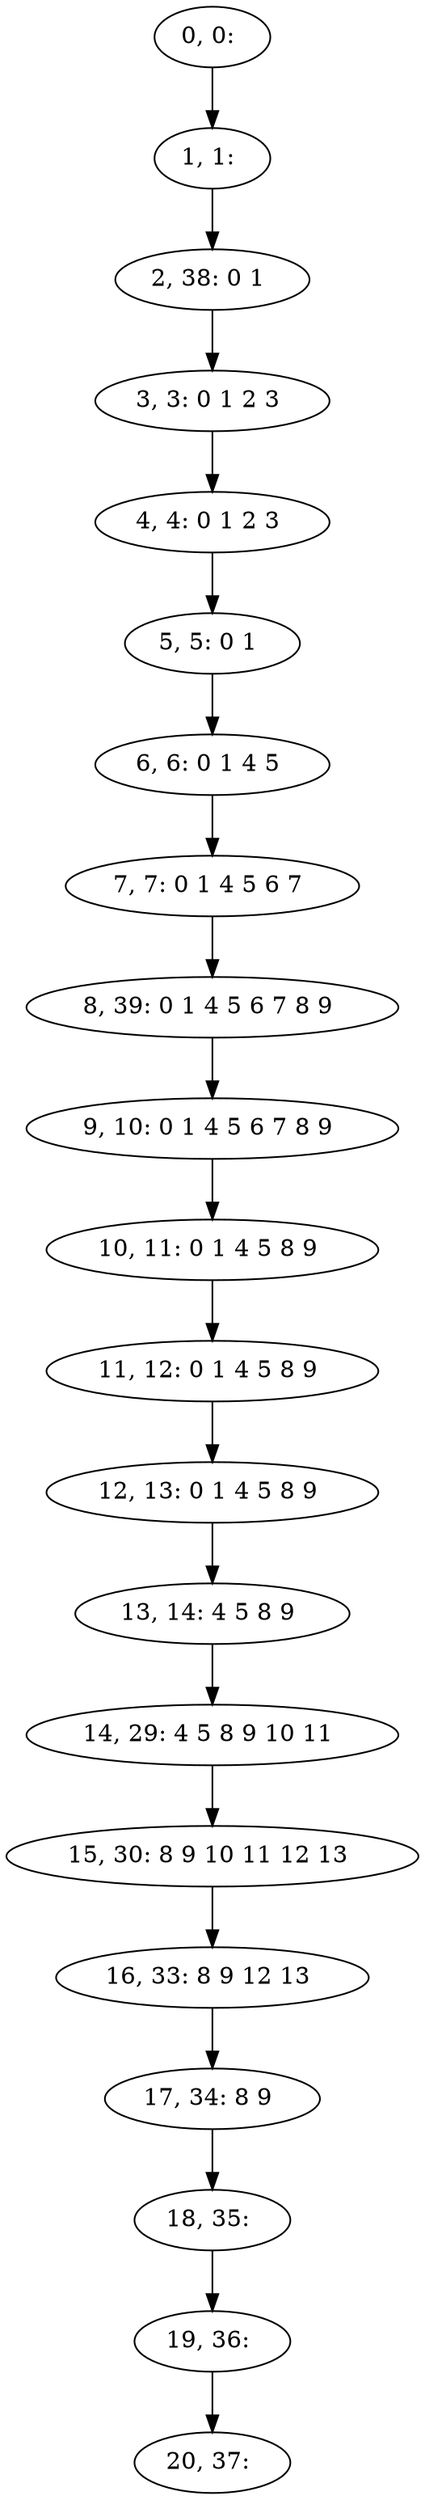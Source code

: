 digraph G {
0[label="0, 0: "];
1[label="1, 1: "];
2[label="2, 38: 0 1 "];
3[label="3, 3: 0 1 2 3 "];
4[label="4, 4: 0 1 2 3 "];
5[label="5, 5: 0 1 "];
6[label="6, 6: 0 1 4 5 "];
7[label="7, 7: 0 1 4 5 6 7 "];
8[label="8, 39: 0 1 4 5 6 7 8 9 "];
9[label="9, 10: 0 1 4 5 6 7 8 9 "];
10[label="10, 11: 0 1 4 5 8 9 "];
11[label="11, 12: 0 1 4 5 8 9 "];
12[label="12, 13: 0 1 4 5 8 9 "];
13[label="13, 14: 4 5 8 9 "];
14[label="14, 29: 4 5 8 9 10 11 "];
15[label="15, 30: 8 9 10 11 12 13 "];
16[label="16, 33: 8 9 12 13 "];
17[label="17, 34: 8 9 "];
18[label="18, 35: "];
19[label="19, 36: "];
20[label="20, 37: "];
0->1 ;
1->2 ;
2->3 ;
3->4 ;
4->5 ;
5->6 ;
6->7 ;
7->8 ;
8->9 ;
9->10 ;
10->11 ;
11->12 ;
12->13 ;
13->14 ;
14->15 ;
15->16 ;
16->17 ;
17->18 ;
18->19 ;
19->20 ;
}
